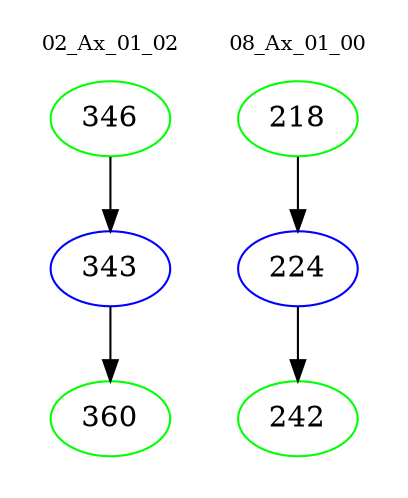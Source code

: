 digraph{
subgraph cluster_0 {
color = white
label = "02_Ax_01_02";
fontsize=10;
T0_346 [label="346", color="green"]
T0_346 -> T0_343 [color="black"]
T0_343 [label="343", color="blue"]
T0_343 -> T0_360 [color="black"]
T0_360 [label="360", color="green"]
}
subgraph cluster_1 {
color = white
label = "08_Ax_01_00";
fontsize=10;
T1_218 [label="218", color="green"]
T1_218 -> T1_224 [color="black"]
T1_224 [label="224", color="blue"]
T1_224 -> T1_242 [color="black"]
T1_242 [label="242", color="green"]
}
}
